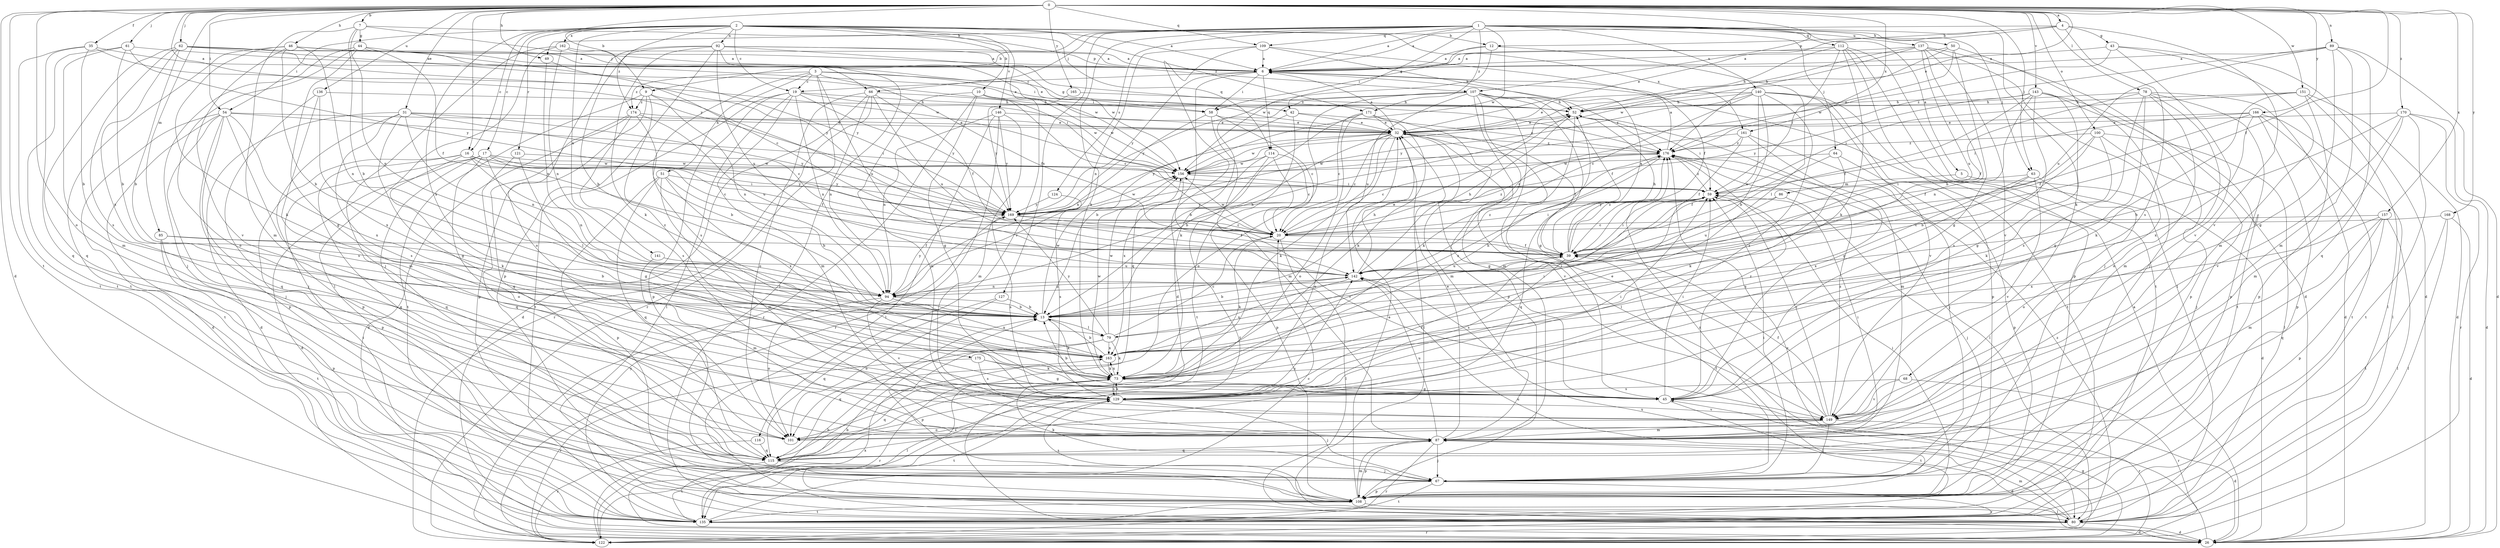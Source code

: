 strict digraph  {
0;
1;
2;
3;
4;
5;
6;
7;
9;
10;
12;
13;
16;
17;
19;
20;
26;
31;
32;
35;
39;
42;
43;
44;
45;
46;
49;
50;
51;
52;
54;
58;
59;
61;
62;
63;
64;
66;
67;
68;
73;
78;
79;
80;
85;
86;
87;
89;
92;
94;
100;
101;
107;
108;
109;
112;
114;
115;
116;
121;
122;
124;
127;
129;
135;
136;
137;
140;
141;
142;
143;
146;
149;
151;
156;
157;
161;
162;
163;
165;
166;
168;
169;
170;
171;
174;
175;
176;
0 -> 4  [label=a];
0 -> 7  [label=b];
0 -> 9  [label=b];
0 -> 16  [label=c];
0 -> 26  [label=d];
0 -> 31  [label=e];
0 -> 32  [label=e];
0 -> 35  [label=f];
0 -> 39  [label=f];
0 -> 46  [label=h];
0 -> 49  [label=h];
0 -> 54  [label=i];
0 -> 61  [label=j];
0 -> 62  [label=j];
0 -> 63  [label=j];
0 -> 78  [label=l];
0 -> 85  [label=m];
0 -> 89  [label=n];
0 -> 100  [label=o];
0 -> 101  [label=o];
0 -> 107  [label=p];
0 -> 109  [label=q];
0 -> 135  [label=t];
0 -> 136  [label=u];
0 -> 143  [label=v];
0 -> 151  [label=w];
0 -> 157  [label=x];
0 -> 161  [label=x];
0 -> 165  [label=y];
0 -> 166  [label=y];
0 -> 168  [label=y];
0 -> 169  [label=y];
0 -> 170  [label=z];
1 -> 5  [label=a];
1 -> 6  [label=a];
1 -> 9  [label=b];
1 -> 42  [label=g];
1 -> 49  [label=h];
1 -> 50  [label=h];
1 -> 63  [label=j];
1 -> 64  [label=j];
1 -> 66  [label=j];
1 -> 68  [label=k];
1 -> 73  [label=k];
1 -> 109  [label=q];
1 -> 112  [label=q];
1 -> 124  [label=s];
1 -> 127  [label=s];
1 -> 137  [label=u];
1 -> 140  [label=u];
1 -> 156  [label=w];
1 -> 171  [label=z];
2 -> 6  [label=a];
2 -> 10  [label=b];
2 -> 12  [label=b];
2 -> 16  [label=c];
2 -> 17  [label=c];
2 -> 19  [label=c];
2 -> 54  [label=i];
2 -> 92  [label=n];
2 -> 114  [label=q];
2 -> 116  [label=r];
2 -> 121  [label=r];
2 -> 141  [label=u];
2 -> 146  [label=v];
2 -> 161  [label=x];
2 -> 162  [label=x];
2 -> 163  [label=x];
2 -> 171  [label=z];
2 -> 174  [label=z];
3 -> 19  [label=c];
3 -> 39  [label=f];
3 -> 42  [label=g];
3 -> 51  [label=h];
3 -> 58  [label=i];
3 -> 122  [label=r];
3 -> 129  [label=s];
3 -> 142  [label=u];
3 -> 174  [label=z];
4 -> 6  [label=a];
4 -> 12  [label=b];
4 -> 32  [label=e];
4 -> 43  [label=g];
4 -> 129  [label=s];
4 -> 149  [label=v];
5 -> 26  [label=d];
5 -> 86  [label=m];
6 -> 19  [label=c];
6 -> 58  [label=i];
6 -> 114  [label=q];
6 -> 115  [label=q];
6 -> 169  [label=y];
7 -> 13  [label=b];
7 -> 44  [label=g];
7 -> 66  [label=j];
7 -> 87  [label=m];
7 -> 94  [label=n];
7 -> 107  [label=p];
9 -> 20  [label=c];
9 -> 94  [label=n];
9 -> 108  [label=p];
9 -> 135  [label=t];
9 -> 174  [label=z];
9 -> 175  [label=z];
10 -> 20  [label=c];
10 -> 45  [label=g];
10 -> 58  [label=i];
10 -> 87  [label=m];
10 -> 122  [label=r];
10 -> 156  [label=w];
12 -> 6  [label=a];
12 -> 58  [label=i];
12 -> 79  [label=l];
12 -> 156  [label=w];
13 -> 52  [label=h];
13 -> 73  [label=k];
13 -> 79  [label=l];
13 -> 156  [label=w];
16 -> 20  [label=c];
16 -> 73  [label=k];
16 -> 94  [label=n];
16 -> 108  [label=p];
16 -> 115  [label=q];
16 -> 156  [label=w];
16 -> 169  [label=y];
17 -> 26  [label=d];
17 -> 39  [label=f];
17 -> 79  [label=l];
17 -> 101  [label=o];
17 -> 115  [label=q];
17 -> 135  [label=t];
17 -> 156  [label=w];
17 -> 169  [label=y];
19 -> 52  [label=h];
19 -> 80  [label=l];
19 -> 87  [label=m];
19 -> 94  [label=n];
19 -> 108  [label=p];
19 -> 135  [label=t];
19 -> 156  [label=w];
19 -> 169  [label=y];
20 -> 39  [label=f];
20 -> 59  [label=i];
20 -> 73  [label=k];
20 -> 80  [label=l];
20 -> 156  [label=w];
20 -> 176  [label=z];
26 -> 6  [label=a];
26 -> 13  [label=b];
26 -> 176  [label=z];
31 -> 20  [label=c];
31 -> 26  [label=d];
31 -> 32  [label=e];
31 -> 45  [label=g];
31 -> 94  [label=n];
31 -> 108  [label=p];
31 -> 129  [label=s];
31 -> 169  [label=y];
32 -> 6  [label=a];
32 -> 13  [label=b];
32 -> 20  [label=c];
32 -> 39  [label=f];
32 -> 45  [label=g];
32 -> 73  [label=k];
32 -> 80  [label=l];
32 -> 101  [label=o];
32 -> 149  [label=v];
32 -> 156  [label=w];
32 -> 169  [label=y];
32 -> 176  [label=z];
35 -> 6  [label=a];
35 -> 13  [label=b];
35 -> 115  [label=q];
35 -> 135  [label=t];
35 -> 156  [label=w];
39 -> 6  [label=a];
39 -> 52  [label=h];
39 -> 59  [label=i];
39 -> 129  [label=s];
39 -> 142  [label=u];
39 -> 176  [label=z];
42 -> 13  [label=b];
42 -> 32  [label=e];
42 -> 135  [label=t];
42 -> 176  [label=z];
43 -> 6  [label=a];
43 -> 26  [label=d];
43 -> 87  [label=m];
43 -> 149  [label=v];
43 -> 156  [label=w];
44 -> 6  [label=a];
44 -> 39  [label=f];
44 -> 45  [label=g];
44 -> 67  [label=j];
44 -> 101  [label=o];
44 -> 169  [label=y];
45 -> 13  [label=b];
45 -> 59  [label=i];
45 -> 122  [label=r];
45 -> 135  [label=t];
45 -> 176  [label=z];
46 -> 6  [label=a];
46 -> 13  [label=b];
46 -> 32  [label=e];
46 -> 73  [label=k];
46 -> 94  [label=n];
46 -> 135  [label=t];
46 -> 149  [label=v];
49 -> 20  [label=c];
49 -> 94  [label=n];
50 -> 6  [label=a];
50 -> 45  [label=g];
50 -> 67  [label=j];
50 -> 156  [label=w];
50 -> 176  [label=z];
51 -> 13  [label=b];
51 -> 59  [label=i];
51 -> 87  [label=m];
51 -> 108  [label=p];
51 -> 115  [label=q];
51 -> 163  [label=x];
52 -> 32  [label=e];
52 -> 45  [label=g];
52 -> 59  [label=i];
52 -> 73  [label=k];
54 -> 26  [label=d];
54 -> 32  [label=e];
54 -> 59  [label=i];
54 -> 67  [label=j];
54 -> 108  [label=p];
54 -> 115  [label=q];
54 -> 129  [label=s];
54 -> 135  [label=t];
54 -> 163  [label=x];
58 -> 20  [label=c];
58 -> 32  [label=e];
58 -> 87  [label=m];
58 -> 94  [label=n];
59 -> 169  [label=y];
59 -> 176  [label=z];
61 -> 6  [label=a];
61 -> 13  [label=b];
61 -> 87  [label=m];
61 -> 135  [label=t];
61 -> 169  [label=y];
62 -> 6  [label=a];
62 -> 13  [label=b];
62 -> 32  [label=e];
62 -> 59  [label=i];
62 -> 115  [label=q];
62 -> 129  [label=s];
62 -> 163  [label=x];
62 -> 169  [label=y];
63 -> 59  [label=i];
63 -> 101  [label=o];
63 -> 129  [label=s];
63 -> 149  [label=v];
63 -> 163  [label=x];
64 -> 39  [label=f];
64 -> 73  [label=k];
64 -> 108  [label=p];
64 -> 156  [label=w];
66 -> 26  [label=d];
66 -> 39  [label=f];
66 -> 52  [label=h];
66 -> 94  [label=n];
66 -> 101  [label=o];
66 -> 122  [label=r];
66 -> 142  [label=u];
67 -> 39  [label=f];
67 -> 59  [label=i];
67 -> 73  [label=k];
67 -> 108  [label=p];
67 -> 122  [label=r];
67 -> 135  [label=t];
68 -> 122  [label=r];
68 -> 129  [label=s];
68 -> 149  [label=v];
73 -> 45  [label=g];
73 -> 52  [label=h];
73 -> 80  [label=l];
73 -> 115  [label=q];
73 -> 122  [label=r];
73 -> 129  [label=s];
73 -> 156  [label=w];
73 -> 163  [label=x];
78 -> 26  [label=d];
78 -> 39  [label=f];
78 -> 45  [label=g];
78 -> 52  [label=h];
78 -> 87  [label=m];
78 -> 101  [label=o];
78 -> 108  [label=p];
78 -> 129  [label=s];
79 -> 20  [label=c];
79 -> 59  [label=i];
79 -> 73  [label=k];
79 -> 108  [label=p];
79 -> 115  [label=q];
79 -> 156  [label=w];
79 -> 163  [label=x];
79 -> 169  [label=y];
80 -> 26  [label=d];
80 -> 87  [label=m];
80 -> 122  [label=r];
80 -> 142  [label=u];
80 -> 176  [label=z];
85 -> 13  [label=b];
85 -> 39  [label=f];
85 -> 108  [label=p];
85 -> 135  [label=t];
86 -> 67  [label=j];
86 -> 142  [label=u];
86 -> 169  [label=y];
87 -> 26  [label=d];
87 -> 32  [label=e];
87 -> 59  [label=i];
87 -> 67  [label=j];
87 -> 108  [label=p];
87 -> 115  [label=q];
87 -> 122  [label=r];
87 -> 142  [label=u];
89 -> 6  [label=a];
89 -> 26  [label=d];
89 -> 45  [label=g];
89 -> 87  [label=m];
89 -> 115  [label=q];
89 -> 142  [label=u];
89 -> 176  [label=z];
92 -> 6  [label=a];
92 -> 13  [label=b];
92 -> 73  [label=k];
92 -> 80  [label=l];
92 -> 101  [label=o];
92 -> 108  [label=p];
92 -> 142  [label=u];
92 -> 156  [label=w];
92 -> 176  [label=z];
94 -> 13  [label=b];
94 -> 52  [label=h];
94 -> 101  [label=o];
94 -> 142  [label=u];
94 -> 149  [label=v];
94 -> 163  [label=x];
94 -> 169  [label=y];
100 -> 13  [label=b];
100 -> 39  [label=f];
100 -> 67  [label=j];
100 -> 73  [label=k];
100 -> 80  [label=l];
100 -> 176  [label=z];
107 -> 39  [label=f];
107 -> 45  [label=g];
107 -> 52  [label=h];
107 -> 73  [label=k];
107 -> 80  [label=l];
107 -> 87  [label=m];
107 -> 101  [label=o];
107 -> 108  [label=p];
107 -> 142  [label=u];
107 -> 169  [label=y];
107 -> 176  [label=z];
108 -> 32  [label=e];
108 -> 59  [label=i];
108 -> 80  [label=l];
108 -> 87  [label=m];
108 -> 129  [label=s];
108 -> 135  [label=t];
108 -> 176  [label=z];
109 -> 6  [label=a];
109 -> 26  [label=d];
109 -> 39  [label=f];
109 -> 52  [label=h];
109 -> 94  [label=n];
112 -> 6  [label=a];
112 -> 52  [label=h];
112 -> 59  [label=i];
112 -> 73  [label=k];
112 -> 80  [label=l];
112 -> 108  [label=p];
112 -> 135  [label=t];
114 -> 20  [label=c];
114 -> 108  [label=p];
114 -> 135  [label=t];
114 -> 156  [label=w];
114 -> 163  [label=x];
115 -> 67  [label=j];
115 -> 129  [label=s];
115 -> 135  [label=t];
115 -> 142  [label=u];
116 -> 115  [label=q];
116 -> 122  [label=r];
121 -> 45  [label=g];
121 -> 115  [label=q];
121 -> 156  [label=w];
122 -> 13  [label=b];
122 -> 45  [label=g];
122 -> 142  [label=u];
122 -> 163  [label=x];
124 -> 129  [label=s];
124 -> 169  [label=y];
127 -> 13  [label=b];
127 -> 101  [label=o];
127 -> 115  [label=q];
129 -> 39  [label=f];
129 -> 59  [label=i];
129 -> 67  [label=j];
129 -> 73  [label=k];
129 -> 135  [label=t];
129 -> 149  [label=v];
135 -> 20  [label=c];
135 -> 26  [label=d];
135 -> 169  [label=y];
136 -> 52  [label=h];
136 -> 67  [label=j];
136 -> 87  [label=m];
136 -> 163  [label=x];
137 -> 6  [label=a];
137 -> 13  [label=b];
137 -> 26  [label=d];
137 -> 52  [label=h];
137 -> 67  [label=j];
137 -> 142  [label=u];
137 -> 149  [label=v];
137 -> 176  [label=z];
140 -> 13  [label=b];
140 -> 20  [label=c];
140 -> 32  [label=e];
140 -> 52  [label=h];
140 -> 108  [label=p];
140 -> 129  [label=s];
140 -> 135  [label=t];
140 -> 142  [label=u];
140 -> 149  [label=v];
140 -> 169  [label=y];
141 -> 87  [label=m];
141 -> 142  [label=u];
142 -> 13  [label=b];
142 -> 32  [label=e];
142 -> 52  [label=h];
142 -> 94  [label=n];
142 -> 163  [label=x];
142 -> 176  [label=z];
143 -> 39  [label=f];
143 -> 45  [label=g];
143 -> 52  [label=h];
143 -> 94  [label=n];
143 -> 108  [label=p];
143 -> 129  [label=s];
143 -> 135  [label=t];
143 -> 169  [label=y];
146 -> 32  [label=e];
146 -> 80  [label=l];
146 -> 87  [label=m];
146 -> 94  [label=n];
146 -> 122  [label=r];
146 -> 169  [label=y];
149 -> 26  [label=d];
149 -> 32  [label=e];
149 -> 39  [label=f];
149 -> 59  [label=i];
149 -> 67  [label=j];
149 -> 87  [label=m];
149 -> 101  [label=o];
149 -> 176  [label=z];
151 -> 26  [label=d];
151 -> 52  [label=h];
151 -> 59  [label=i];
151 -> 73  [label=k];
151 -> 80  [label=l];
151 -> 108  [label=p];
156 -> 59  [label=i];
156 -> 149  [label=v];
157 -> 20  [label=c];
157 -> 80  [label=l];
157 -> 87  [label=m];
157 -> 108  [label=p];
157 -> 115  [label=q];
157 -> 163  [label=x];
161 -> 20  [label=c];
161 -> 39  [label=f];
161 -> 67  [label=j];
161 -> 87  [label=m];
161 -> 176  [label=z];
162 -> 6  [label=a];
162 -> 67  [label=j];
162 -> 80  [label=l];
162 -> 94  [label=n];
162 -> 156  [label=w];
163 -> 13  [label=b];
163 -> 59  [label=i];
163 -> 73  [label=k];
163 -> 176  [label=z];
165 -> 52  [label=h];
165 -> 169  [label=y];
166 -> 32  [label=e];
166 -> 39  [label=f];
166 -> 59  [label=i];
166 -> 80  [label=l];
166 -> 108  [label=p];
166 -> 135  [label=t];
166 -> 163  [label=x];
168 -> 20  [label=c];
168 -> 26  [label=d];
168 -> 80  [label=l];
168 -> 135  [label=t];
169 -> 20  [label=c];
169 -> 39  [label=f];
169 -> 129  [label=s];
169 -> 156  [label=w];
170 -> 13  [label=b];
170 -> 26  [label=d];
170 -> 32  [label=e];
170 -> 87  [label=m];
170 -> 122  [label=r];
170 -> 135  [label=t];
170 -> 149  [label=v];
171 -> 13  [label=b];
171 -> 20  [label=c];
171 -> 32  [label=e];
171 -> 73  [label=k];
171 -> 87  [label=m];
171 -> 101  [label=o];
174 -> 13  [label=b];
174 -> 26  [label=d];
174 -> 32  [label=e];
174 -> 115  [label=q];
174 -> 129  [label=s];
174 -> 142  [label=u];
175 -> 45  [label=g];
175 -> 73  [label=k];
175 -> 122  [label=r];
175 -> 129  [label=s];
176 -> 6  [label=a];
176 -> 20  [label=c];
176 -> 80  [label=l];
176 -> 115  [label=q];
176 -> 156  [label=w];
}
